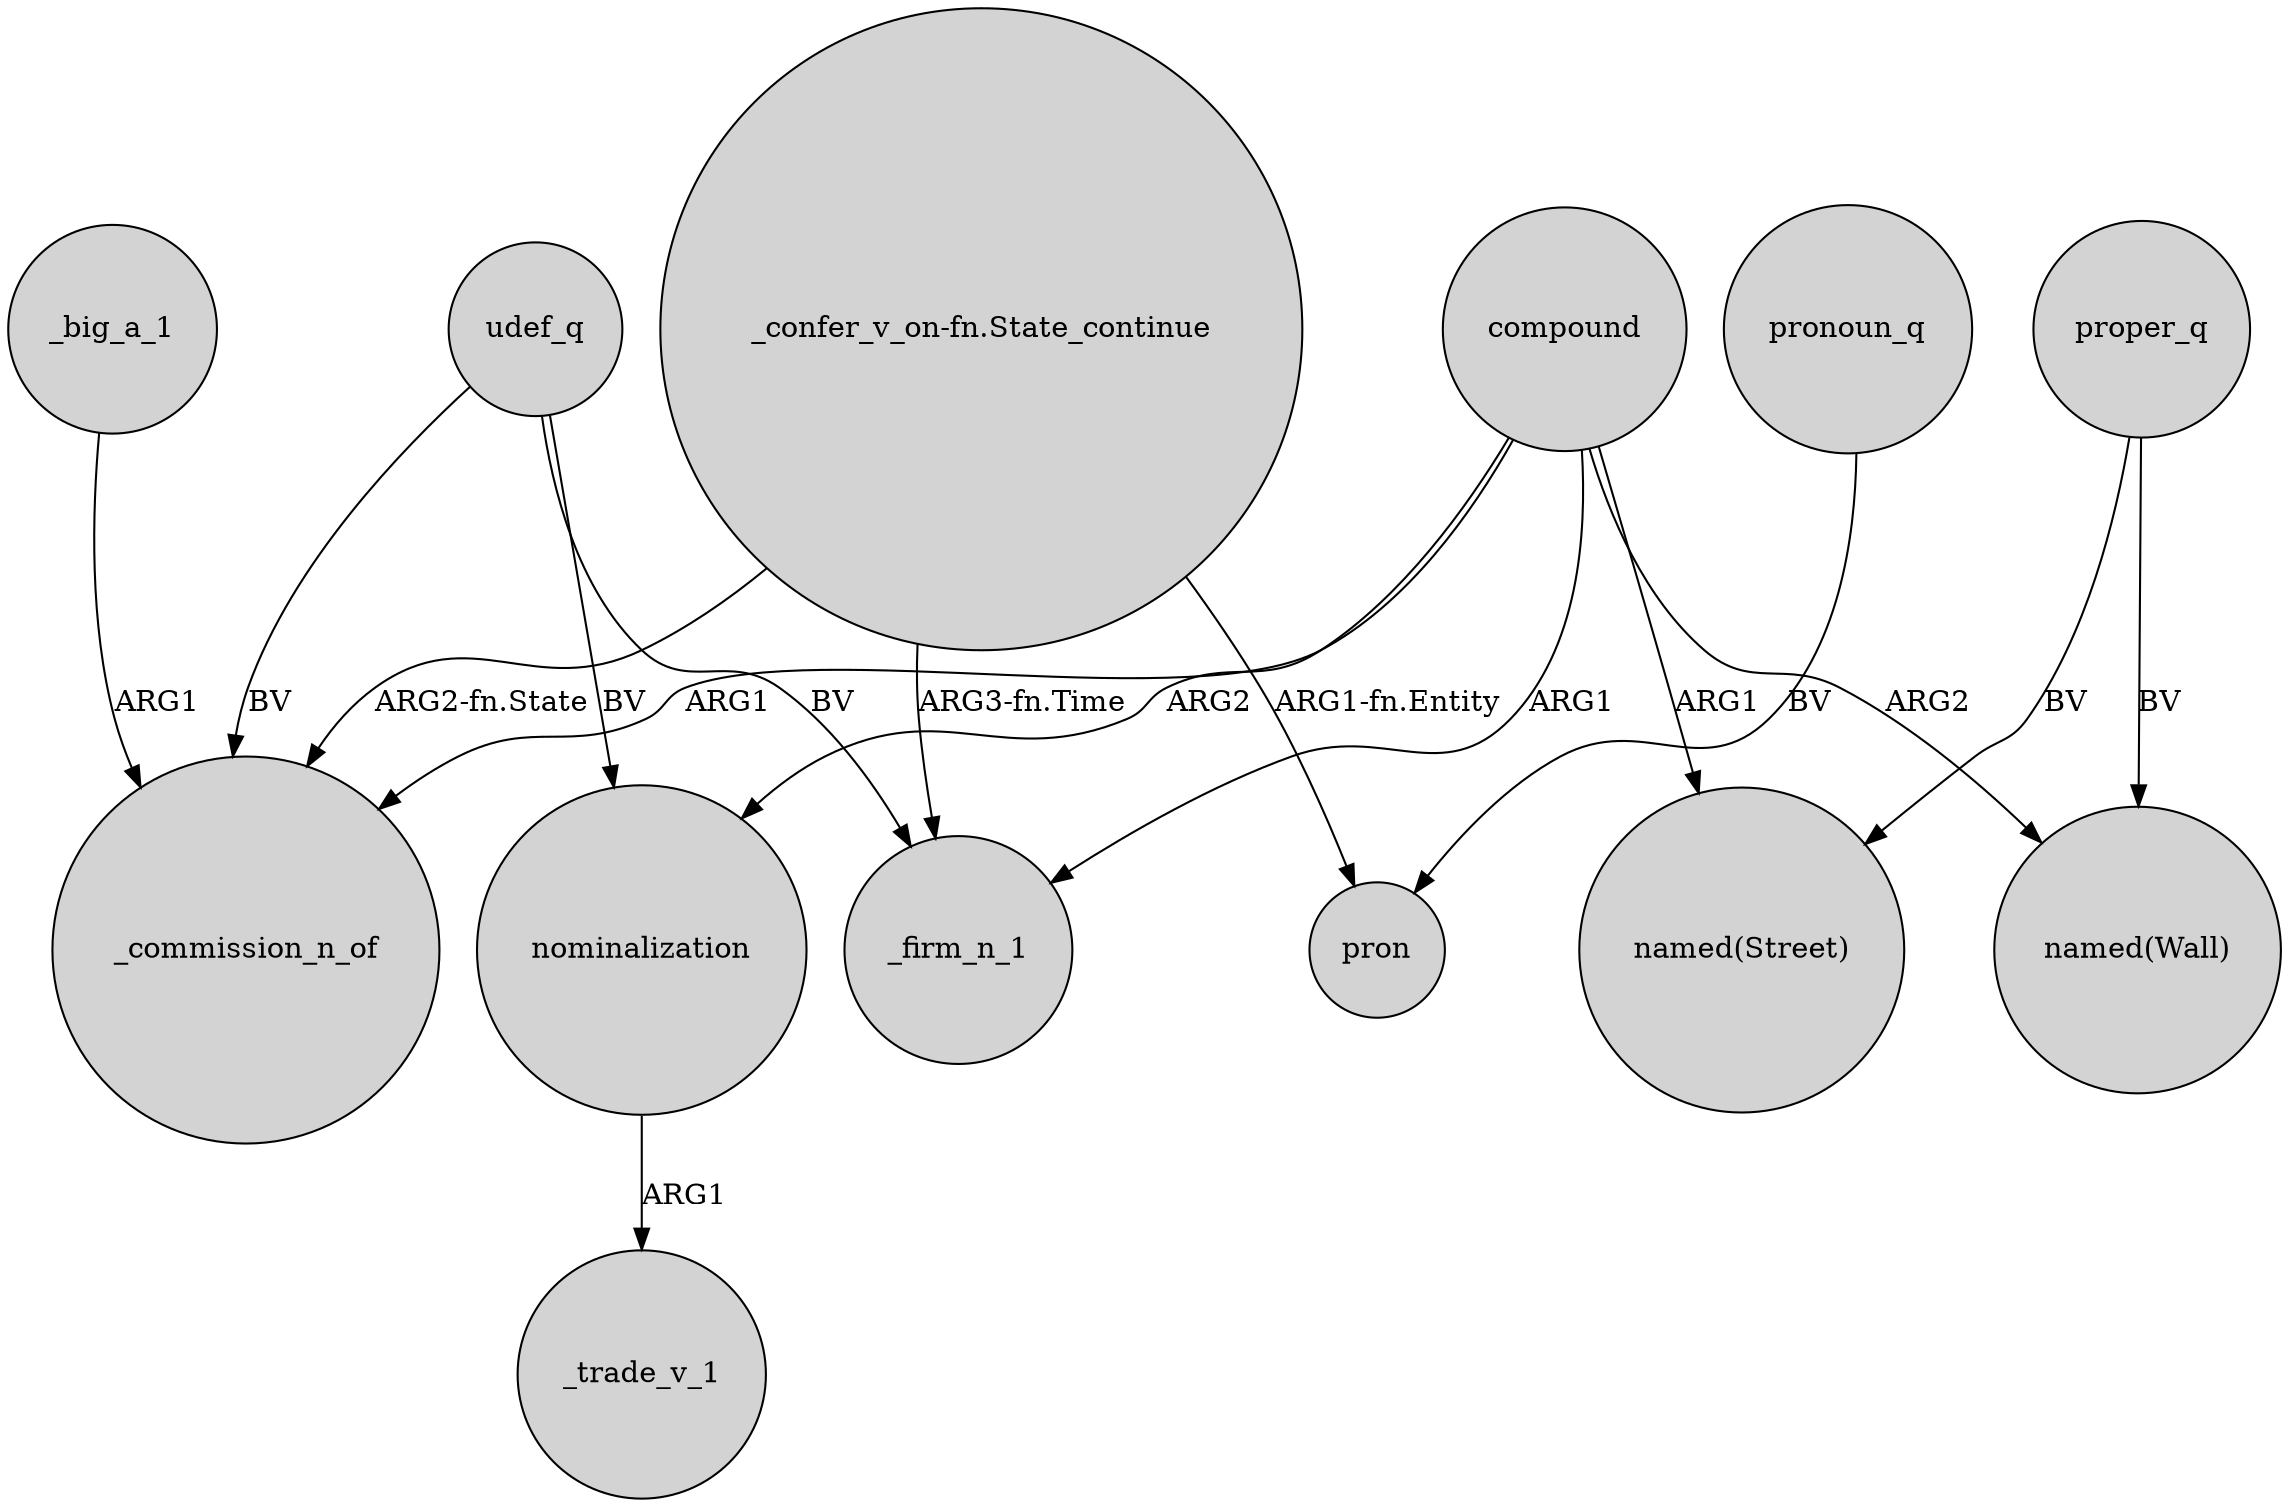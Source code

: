 digraph {
	node [shape=circle style=filled]
	udef_q -> _commission_n_of [label=BV]
	compound -> _firm_n_1 [label=ARG1]
	compound -> "named(Street)" [label=ARG1]
	"_confer_v_on-fn.State_continue" -> _firm_n_1 [label="ARG3-fn.Time"]
	proper_q -> "named(Street)" [label=BV]
	proper_q -> "named(Wall)" [label=BV]
	udef_q -> _firm_n_1 [label=BV]
	compound -> nominalization [label=ARG2]
	_big_a_1 -> _commission_n_of [label=ARG1]
	pronoun_q -> pron [label=BV]
	nominalization -> _trade_v_1 [label=ARG1]
	compound -> "named(Wall)" [label=ARG2]
	"_confer_v_on-fn.State_continue" -> _commission_n_of [label="ARG2-fn.State"]
	udef_q -> nominalization [label=BV]
	compound -> _commission_n_of [label=ARG1]
	"_confer_v_on-fn.State_continue" -> pron [label="ARG1-fn.Entity"]
}
